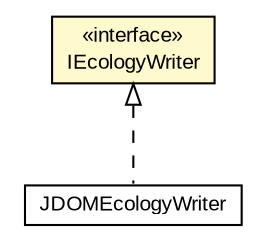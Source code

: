 #!/usr/local/bin/dot
#
# Class diagram 
# Generated by UMLGraph version R5_6-24-gf6e263 (http://www.umlgraph.org/)
#

digraph G {
	edge [fontname="arial",fontsize=10,labelfontname="arial",labelfontsize=10];
	node [fontname="arial",fontsize=10,shape=plaintext];
	nodesep=0.25;
	ranksep=0.5;
	// edu.arizona.biosemantics.semanticmarkup.markupelement.ecology.io.IEcologyWriter
	c78125 [label=<<table title="edu.arizona.biosemantics.semanticmarkup.markupelement.ecology.io.IEcologyWriter" border="0" cellborder="1" cellspacing="0" cellpadding="2" port="p" bgcolor="lemonChiffon" href="./IEcologyWriter.html">
		<tr><td><table border="0" cellspacing="0" cellpadding="1">
<tr><td align="center" balign="center"> &#171;interface&#187; </td></tr>
<tr><td align="center" balign="center"> IEcologyWriter </td></tr>
		</table></td></tr>
		</table>>, URL="./IEcologyWriter.html", fontname="arial", fontcolor="black", fontsize=10.0];
	// edu.arizona.biosemantics.semanticmarkup.markupelement.ecology.io.lib.JDOMEcologyWriter
	c78127 [label=<<table title="edu.arizona.biosemantics.semanticmarkup.markupelement.ecology.io.lib.JDOMEcologyWriter" border="0" cellborder="1" cellspacing="0" cellpadding="2" port="p" href="./lib/JDOMEcologyWriter.html">
		<tr><td><table border="0" cellspacing="0" cellpadding="1">
<tr><td align="center" balign="center"> JDOMEcologyWriter </td></tr>
		</table></td></tr>
		</table>>, URL="./lib/JDOMEcologyWriter.html", fontname="arial", fontcolor="black", fontsize=10.0];
	//edu.arizona.biosemantics.semanticmarkup.markupelement.ecology.io.lib.JDOMEcologyWriter implements edu.arizona.biosemantics.semanticmarkup.markupelement.ecology.io.IEcologyWriter
	c78125:p -> c78127:p [dir=back,arrowtail=empty,style=dashed];
}

